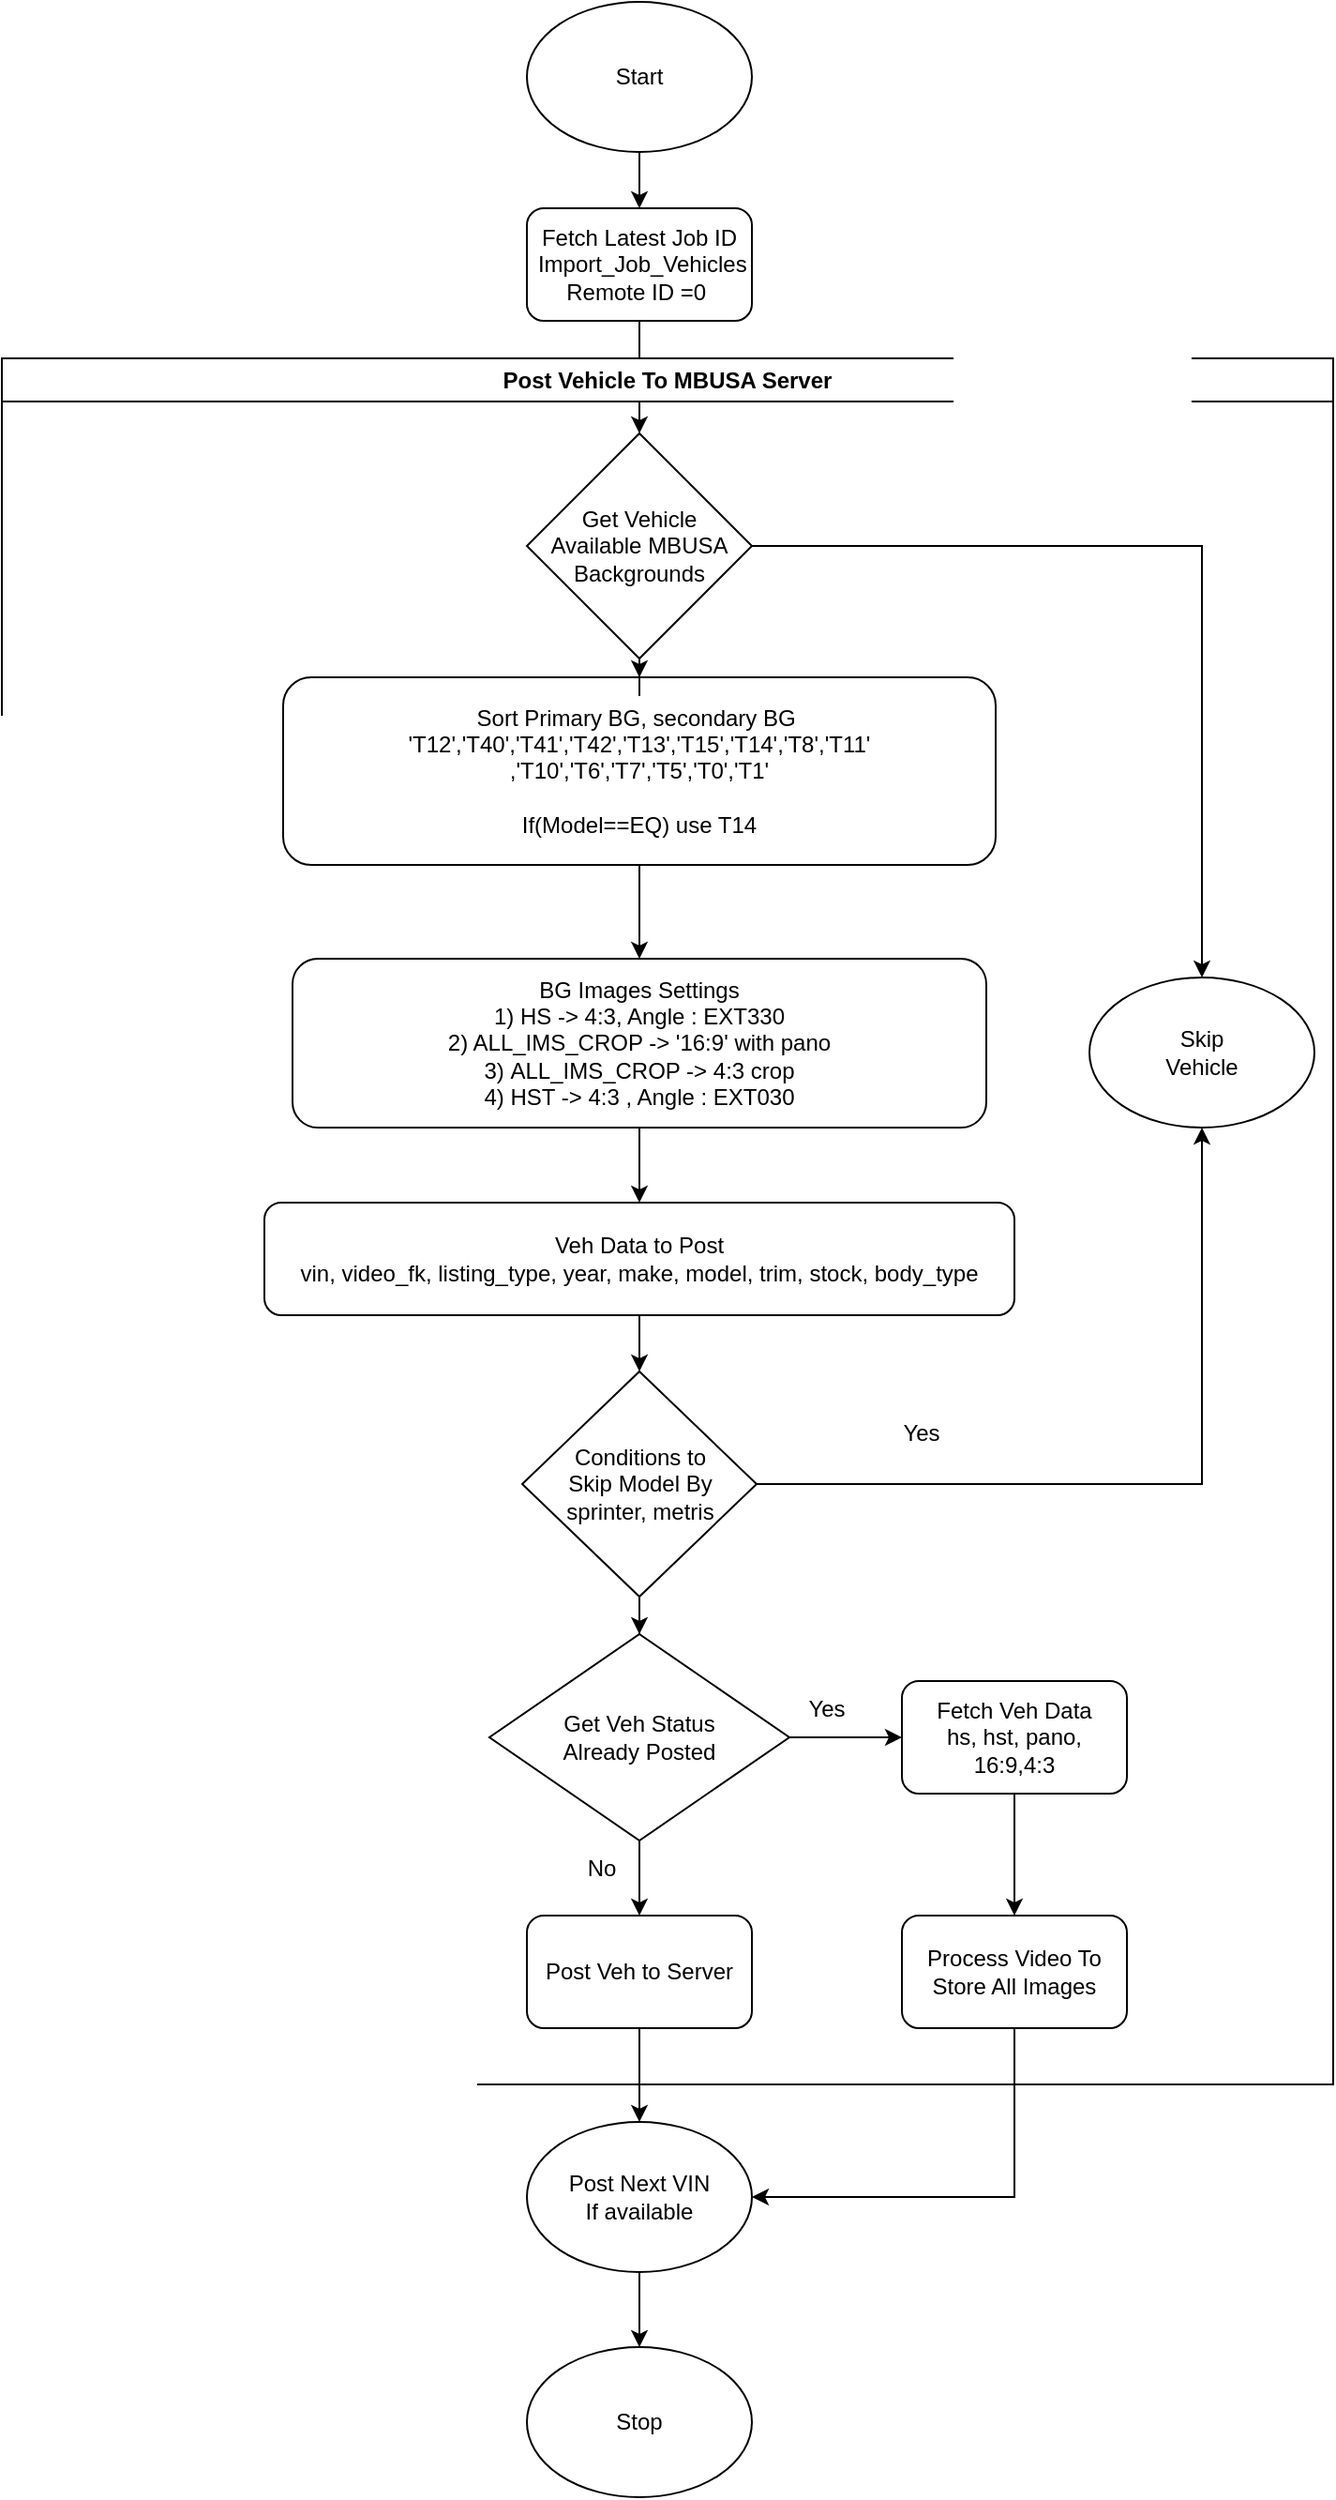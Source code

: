 <mxfile version="24.6.4" type="github">
  <diagram name="Page-1" id="pjkmQPWkWCU5WN50LmGo">
    <mxGraphModel dx="1050" dy="626" grid="1" gridSize="10" guides="1" tooltips="1" connect="1" arrows="1" fold="1" page="1" pageScale="1" pageWidth="1100" pageHeight="1700" math="0" shadow="0">
      <root>
        <mxCell id="0" />
        <mxCell id="1" parent="0" />
        <mxCell id="jMqLfZLE3Diyf-ByskLW-34" value="" style="edgeStyle=orthogonalEdgeStyle;rounded=0;orthogonalLoop=1;jettySize=auto;html=1;" edge="1" parent="1" source="jMqLfZLE3Diyf-ByskLW-1" target="jMqLfZLE3Diyf-ByskLW-2">
          <mxGeometry relative="1" as="geometry" />
        </mxCell>
        <mxCell id="jMqLfZLE3Diyf-ByskLW-1" value="Start" style="ellipse;whiteSpace=wrap;html=1;flipV=0;" vertex="1" parent="1">
          <mxGeometry x="340" y="20" width="120" height="80" as="geometry" />
        </mxCell>
        <mxCell id="jMqLfZLE3Diyf-ByskLW-32" value="" style="edgeStyle=orthogonalEdgeStyle;rounded=0;orthogonalLoop=1;jettySize=auto;html=1;" edge="1" parent="1" source="jMqLfZLE3Diyf-ByskLW-2" target="jMqLfZLE3Diyf-ByskLW-5">
          <mxGeometry relative="1" as="geometry" />
        </mxCell>
        <mxCell id="jMqLfZLE3Diyf-ByskLW-2" value="Fetch Latest Job ID&lt;br&gt;&amp;nbsp;Import_Job_Vehicles&lt;br&gt;Remote ID =0&amp;nbsp;" style="rounded=1;whiteSpace=wrap;html=1;flipV=0;" vertex="1" parent="1">
          <mxGeometry x="340" y="130" width="120" height="60" as="geometry" />
        </mxCell>
        <mxCell id="jMqLfZLE3Diyf-ByskLW-31" value="" style="edgeStyle=orthogonalEdgeStyle;rounded=0;orthogonalLoop=1;jettySize=auto;html=1;" edge="1" parent="1" source="jMqLfZLE3Diyf-ByskLW-3" target="jMqLfZLE3Diyf-ByskLW-7">
          <mxGeometry relative="1" as="geometry" />
        </mxCell>
        <mxCell id="jMqLfZLE3Diyf-ByskLW-3" value="Sort Primary BG, secondary BG&amp;nbsp;&lt;br&gt;&#39;T12&#39;,&#39;T40&#39;,&#39;T41&#39;,&#39;T42&#39;,&#39;T13&#39;,&#39;T15&#39;,&#39;T14&#39;,&#39;T8&#39;,&#39;T11&#39;&lt;br&gt;,&#39;T10&#39;,&#39;T6&#39;,&#39;T7&#39;,&#39;T5&#39;,&#39;T0&#39;,&#39;T1&#39;&lt;br&gt;&lt;br&gt;If(Model==EQ) use T14" style="rounded=1;whiteSpace=wrap;html=1;flipV=0;" vertex="1" parent="1">
          <mxGeometry x="210" y="380" width="380" height="100" as="geometry" />
        </mxCell>
        <mxCell id="jMqLfZLE3Diyf-ByskLW-4" value="Skip&lt;br&gt;Vehicle" style="ellipse;whiteSpace=wrap;html=1;flipV=0;" vertex="1" parent="1">
          <mxGeometry x="640" y="540" width="120" height="80" as="geometry" />
        </mxCell>
        <mxCell id="jMqLfZLE3Diyf-ByskLW-6" style="edgeStyle=orthogonalEdgeStyle;rounded=0;orthogonalLoop=1;jettySize=auto;html=1;" edge="1" parent="1" source="jMqLfZLE3Diyf-ByskLW-5" target="jMqLfZLE3Diyf-ByskLW-4">
          <mxGeometry relative="1" as="geometry" />
        </mxCell>
        <mxCell id="jMqLfZLE3Diyf-ByskLW-33" value="" style="edgeStyle=orthogonalEdgeStyle;rounded=0;orthogonalLoop=1;jettySize=auto;html=1;" edge="1" parent="1" source="jMqLfZLE3Diyf-ByskLW-5" target="jMqLfZLE3Diyf-ByskLW-3">
          <mxGeometry relative="1" as="geometry" />
        </mxCell>
        <mxCell id="jMqLfZLE3Diyf-ByskLW-30" style="edgeStyle=orthogonalEdgeStyle;rounded=0;orthogonalLoop=1;jettySize=auto;html=1;entryX=0.5;entryY=0;entryDx=0;entryDy=0;" edge="1" parent="1" source="jMqLfZLE3Diyf-ByskLW-7" target="jMqLfZLE3Diyf-ByskLW-8">
          <mxGeometry relative="1" as="geometry" />
        </mxCell>
        <mxCell id="jMqLfZLE3Diyf-ByskLW-7" value="BG Images Settings&lt;br&gt;1) HS -&amp;gt; 4:3, Angle :&amp;nbsp;EXT330&lt;div&gt;2) ALL_IMS_CROP -&amp;gt;&amp;nbsp;&#39;16:9&#39; with pano&lt;br&gt;3)&amp;nbsp;&lt;span style=&quot;background-color: initial;&quot;&gt;ALL_IMS_CROP -&amp;gt; 4:3 crop&lt;br&gt;4)&amp;nbsp;&lt;/span&gt;&lt;span style=&quot;background-color: initial;&quot;&gt;HST -&amp;gt; 4:3 , Angle :&amp;nbsp;&lt;/span&gt;&lt;span style=&quot;background-color: initial;&quot;&gt;EXT030&lt;/span&gt;&lt;/div&gt;" style="rounded=1;whiteSpace=wrap;html=1;flipV=0;" vertex="1" parent="1">
          <mxGeometry x="215" y="530" width="370" height="90" as="geometry" />
        </mxCell>
        <mxCell id="jMqLfZLE3Diyf-ByskLW-27" value="" style="edgeStyle=orthogonalEdgeStyle;rounded=0;orthogonalLoop=1;jettySize=auto;html=1;" edge="1" parent="1" source="jMqLfZLE3Diyf-ByskLW-8" target="jMqLfZLE3Diyf-ByskLW-9">
          <mxGeometry relative="1" as="geometry" />
        </mxCell>
        <mxCell id="jMqLfZLE3Diyf-ByskLW-8" value="Veh Data to Post&lt;div&gt;vin, video_fk, listing_type, year, make, model, trim, stock, body_type&lt;br&gt;&lt;/div&gt;" style="rounded=1;whiteSpace=wrap;html=1;flipV=0;" vertex="1" parent="1">
          <mxGeometry x="200" y="660" width="400" height="60" as="geometry" />
        </mxCell>
        <mxCell id="jMqLfZLE3Diyf-ByskLW-10" style="edgeStyle=orthogonalEdgeStyle;rounded=0;orthogonalLoop=1;jettySize=auto;html=1;entryX=0.5;entryY=1;entryDx=0;entryDy=0;" edge="1" parent="1" source="jMqLfZLE3Diyf-ByskLW-9" target="jMqLfZLE3Diyf-ByskLW-4">
          <mxGeometry relative="1" as="geometry" />
        </mxCell>
        <mxCell id="jMqLfZLE3Diyf-ByskLW-26" value="" style="edgeStyle=orthogonalEdgeStyle;rounded=0;orthogonalLoop=1;jettySize=auto;html=1;" edge="1" parent="1" source="jMqLfZLE3Diyf-ByskLW-9" target="jMqLfZLE3Diyf-ByskLW-13">
          <mxGeometry relative="1" as="geometry" />
        </mxCell>
        <mxCell id="jMqLfZLE3Diyf-ByskLW-9" value="Conditions to &lt;br&gt;Skip Model By&lt;br&gt;sprinter,&amp;nbsp;metris" style="rhombus;whiteSpace=wrap;html=1;flipV=0;" vertex="1" parent="1">
          <mxGeometry x="337.5" y="750" width="125" height="120" as="geometry" />
        </mxCell>
        <mxCell id="jMqLfZLE3Diyf-ByskLW-11" value="Yes" style="text;html=1;align=center;verticalAlign=middle;resizable=0;points=[];autosize=1;strokeColor=none;fillColor=none;flipV=0;" vertex="1" parent="1">
          <mxGeometry x="530" y="768" width="40" height="30" as="geometry" />
        </mxCell>
        <mxCell id="jMqLfZLE3Diyf-ByskLW-15" value="" style="edgeStyle=orthogonalEdgeStyle;rounded=0;orthogonalLoop=1;jettySize=auto;html=1;" edge="1" parent="1" source="jMqLfZLE3Diyf-ByskLW-13" target="jMqLfZLE3Diyf-ByskLW-14">
          <mxGeometry relative="1" as="geometry" />
        </mxCell>
        <mxCell id="jMqLfZLE3Diyf-ByskLW-21" value="" style="edgeStyle=orthogonalEdgeStyle;rounded=0;orthogonalLoop=1;jettySize=auto;html=1;" edge="1" parent="1" source="jMqLfZLE3Diyf-ByskLW-13" target="jMqLfZLE3Diyf-ByskLW-17">
          <mxGeometry relative="1" as="geometry" />
        </mxCell>
        <mxCell id="jMqLfZLE3Diyf-ByskLW-13" value="Get Veh Status&lt;br&gt;Already Posted" style="rhombus;whiteSpace=wrap;html=1;flipV=0;" vertex="1" parent="1">
          <mxGeometry x="320" y="890" width="160" height="110" as="geometry" />
        </mxCell>
        <mxCell id="jMqLfZLE3Diyf-ByskLW-24" value="" style="edgeStyle=orthogonalEdgeStyle;rounded=0;orthogonalLoop=1;jettySize=auto;html=1;" edge="1" parent="1" source="jMqLfZLE3Diyf-ByskLW-14" target="jMqLfZLE3Diyf-ByskLW-19">
          <mxGeometry relative="1" as="geometry" />
        </mxCell>
        <mxCell id="jMqLfZLE3Diyf-ByskLW-14" value="Fetch Veh Data&lt;br&gt;hs, hst, pano, 16:9,4:3" style="rounded=1;whiteSpace=wrap;html=1;flipV=0;" vertex="1" parent="1">
          <mxGeometry x="540" y="915" width="120" height="60" as="geometry" />
        </mxCell>
        <mxCell id="jMqLfZLE3Diyf-ByskLW-16" value="Yes" style="text;html=1;align=center;verticalAlign=middle;whiteSpace=wrap;rounded=0;flipV=0;" vertex="1" parent="1">
          <mxGeometry x="470" y="915" width="60" height="30" as="geometry" />
        </mxCell>
        <mxCell id="jMqLfZLE3Diyf-ByskLW-23" value="" style="edgeStyle=orthogonalEdgeStyle;rounded=0;orthogonalLoop=1;jettySize=auto;html=1;" edge="1" parent="1" source="jMqLfZLE3Diyf-ByskLW-17" target="jMqLfZLE3Diyf-ByskLW-18">
          <mxGeometry relative="1" as="geometry" />
        </mxCell>
        <mxCell id="jMqLfZLE3Diyf-ByskLW-17" value="Post Veh to Server" style="rounded=1;whiteSpace=wrap;html=1;flipV=0;" vertex="1" parent="1">
          <mxGeometry x="340" y="1040" width="120" height="60" as="geometry" />
        </mxCell>
        <mxCell id="jMqLfZLE3Diyf-ByskLW-36" value="" style="edgeStyle=orthogonalEdgeStyle;rounded=0;orthogonalLoop=1;jettySize=auto;html=1;" edge="1" parent="1" source="jMqLfZLE3Diyf-ByskLW-18" target="jMqLfZLE3Diyf-ByskLW-35">
          <mxGeometry relative="1" as="geometry" />
        </mxCell>
        <mxCell id="jMqLfZLE3Diyf-ByskLW-18" value="Post Next VIN&lt;br&gt;If available" style="ellipse;whiteSpace=wrap;html=1;flipV=0;" vertex="1" parent="1">
          <mxGeometry x="340" y="1150" width="120" height="80" as="geometry" />
        </mxCell>
        <mxCell id="jMqLfZLE3Diyf-ByskLW-25" style="edgeStyle=orthogonalEdgeStyle;rounded=0;orthogonalLoop=1;jettySize=auto;html=1;entryX=1;entryY=0.5;entryDx=0;entryDy=0;" edge="1" parent="1" source="jMqLfZLE3Diyf-ByskLW-19" target="jMqLfZLE3Diyf-ByskLW-18">
          <mxGeometry relative="1" as="geometry">
            <Array as="points">
              <mxPoint x="600" y="1190" />
            </Array>
          </mxGeometry>
        </mxCell>
        <mxCell id="jMqLfZLE3Diyf-ByskLW-22" value="No" style="text;html=1;align=center;verticalAlign=middle;whiteSpace=wrap;rounded=0;flipV=0;" vertex="1" parent="1">
          <mxGeometry x="350" y="1000" width="60" height="30" as="geometry" />
        </mxCell>
        <mxCell id="jMqLfZLE3Diyf-ByskLW-35" value="Stop" style="ellipse;whiteSpace=wrap;html=1;flipV=0;" vertex="1" parent="1">
          <mxGeometry x="340" y="1270" width="120" height="80" as="geometry" />
        </mxCell>
        <mxCell id="jMqLfZLE3Diyf-ByskLW-37" value="Post Vehicle To MBUSA Server" style="swimlane;whiteSpace=wrap;html=1;" vertex="1" parent="1">
          <mxGeometry x="60" y="210" width="710" height="920" as="geometry" />
        </mxCell>
        <mxCell id="jMqLfZLE3Diyf-ByskLW-5" value="Get Vehicle &lt;br&gt;Available MBUSA Backgrounds" style="rhombus;whiteSpace=wrap;html=1;flipV=0;" vertex="1" parent="jMqLfZLE3Diyf-ByskLW-37">
          <mxGeometry x="280" y="40" width="120" height="120" as="geometry" />
        </mxCell>
        <mxCell id="jMqLfZLE3Diyf-ByskLW-19" value="Process Video To&lt;br&gt;Store All Images" style="rounded=1;whiteSpace=wrap;html=1;flipV=0;" vertex="1" parent="jMqLfZLE3Diyf-ByskLW-37">
          <mxGeometry x="480" y="830" width="120" height="60" as="geometry" />
        </mxCell>
      </root>
    </mxGraphModel>
  </diagram>
</mxfile>
